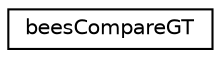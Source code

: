 digraph "Graphical Class Hierarchy"
{
 // LATEX_PDF_SIZE
  edge [fontname="Helvetica",fontsize="10",labelfontname="Helvetica",labelfontsize="10"];
  node [fontname="Helvetica",fontsize="10",shape=record];
  rankdir="LR";
  Node0 [label="beesCompareGT",height=0.2,width=0.4,color="black", fillcolor="white", style="filled",URL="$structbees_compare_g_t.html",tooltip=" "];
}
